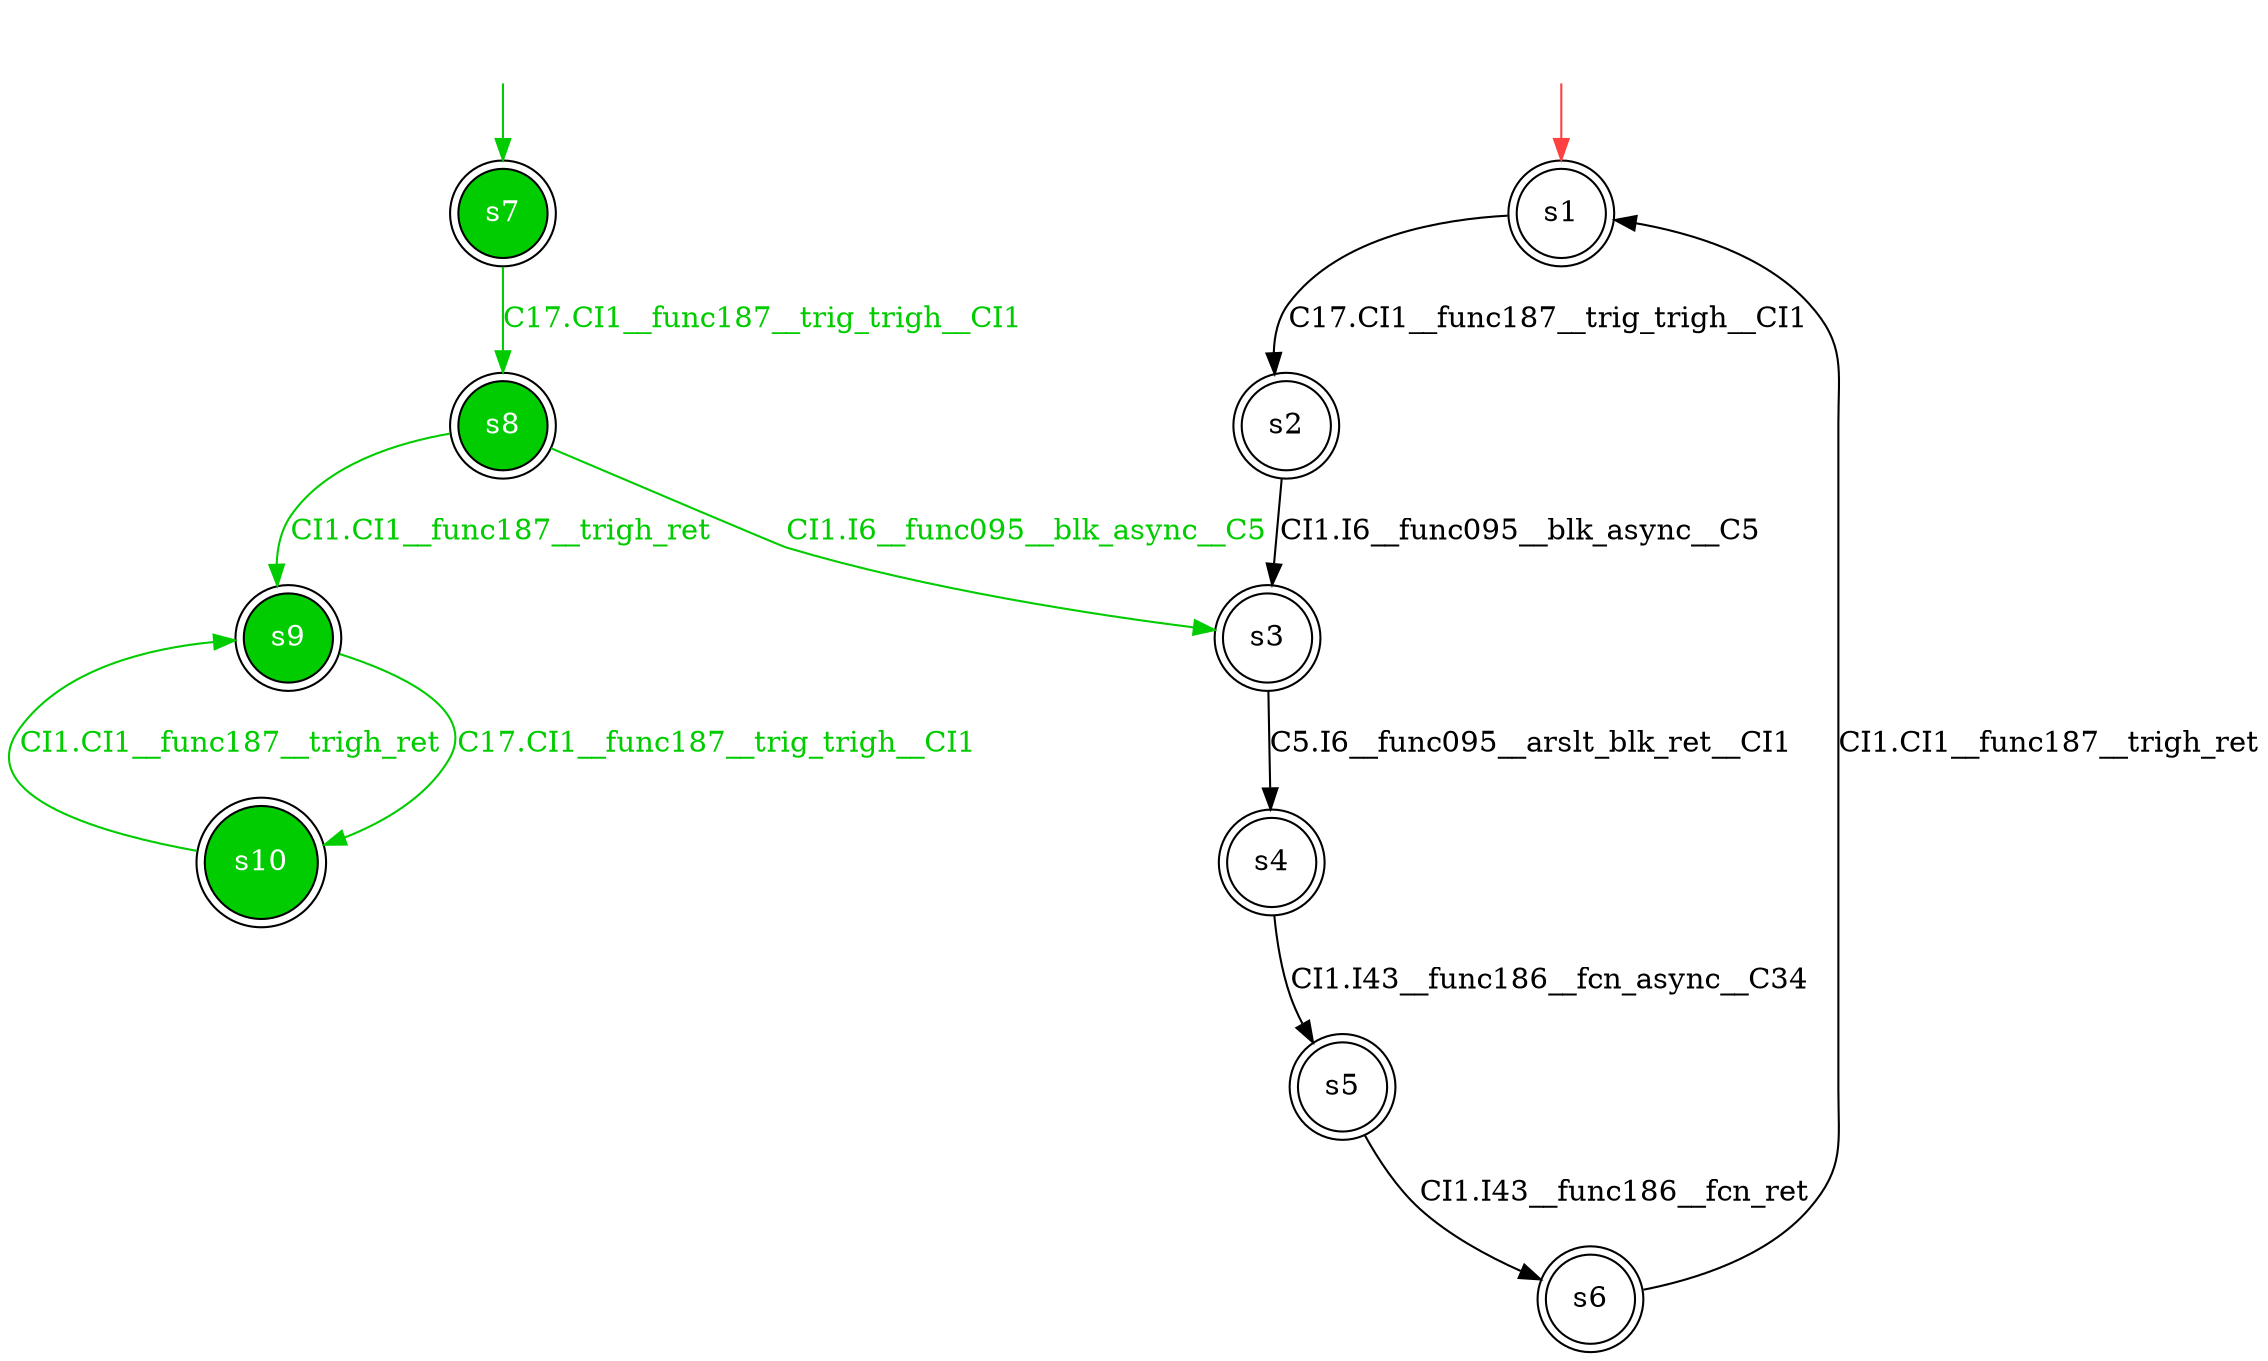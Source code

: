 digraph diffautomaton {
	1 [label=<s1> shape="doublecircle"];
	7 [label=<s7> shape="doublecircle" fillcolor="#00cc00" fontcolor="#ffffff" style="filled"];
	2 [label=<s2> shape="doublecircle"];
	3 [label=<s3> shape="doublecircle"];
	4 [label=<s4> shape="doublecircle"];
	5 [label=<s5> shape="doublecircle"];
	6 [label=<s6> shape="doublecircle"];
	8 [label=<s8> shape="doublecircle" fillcolor="#00cc00" fontcolor="#ffffff" style="filled"];
	9 [label=<s9> shape="doublecircle" fillcolor="#00cc00" fontcolor="#ffffff" style="filled"];
	10 [label=<s10> shape="doublecircle" fillcolor="#00cc00" fontcolor="#ffffff" style="filled"];
	__init1 [label=<> shape="none"];
	__init1 -> 1 [color="#ff4040"];
	__init7 [label=<> shape="none"];
	__init7 -> 7 [color="#00cc00"];
	1 -> 2 [label=<<font color="#000000">C17.CI1__func187__trig_trigh__CI1</font>> id="1-0-2"];
	7 -> 8 [label=<<font color="#00cc00">C17.CI1__func187__trig_trigh__CI1</font>> color="#00cc00" id="7-0-8"];
	2 -> 3 [label=<<font color="#000000">CI1.I6__func095__blk_async__C5</font>> id="2-0-3"];
	3 -> 4 [label=<<font color="#000000">C5.I6__func095__arslt_blk_ret__CI1</font>> id="3-0-4"];
	4 -> 5 [label=<<font color="#000000">CI1.I43__func186__fcn_async__C34</font>> id="4-0-5"];
	5 -> 6 [label=<<font color="#000000">CI1.I43__func186__fcn_ret</font>> id="5-0-6"];
	6 -> 1 [label=<<font color="#000000">CI1.CI1__func187__trigh_ret</font>> id="6-0-1"];
	8 -> 9 [label=<<font color="#00cc00">CI1.CI1__func187__trigh_ret</font>> color="#00cc00" id="8-0-9"];
	8 -> 3 [label=<<font color="#00cc00">CI1.I6__func095__blk_async__C5</font>> color="#00cc00" id="8-1-3"];
	9 -> 10 [label=<<font color="#00cc00">C17.CI1__func187__trig_trigh__CI1</font>> color="#00cc00" id="9-0-10"];
	10 -> 9 [label=<<font color="#00cc00">CI1.CI1__func187__trigh_ret</font>> color="#00cc00" id="10-0-9"];
}
